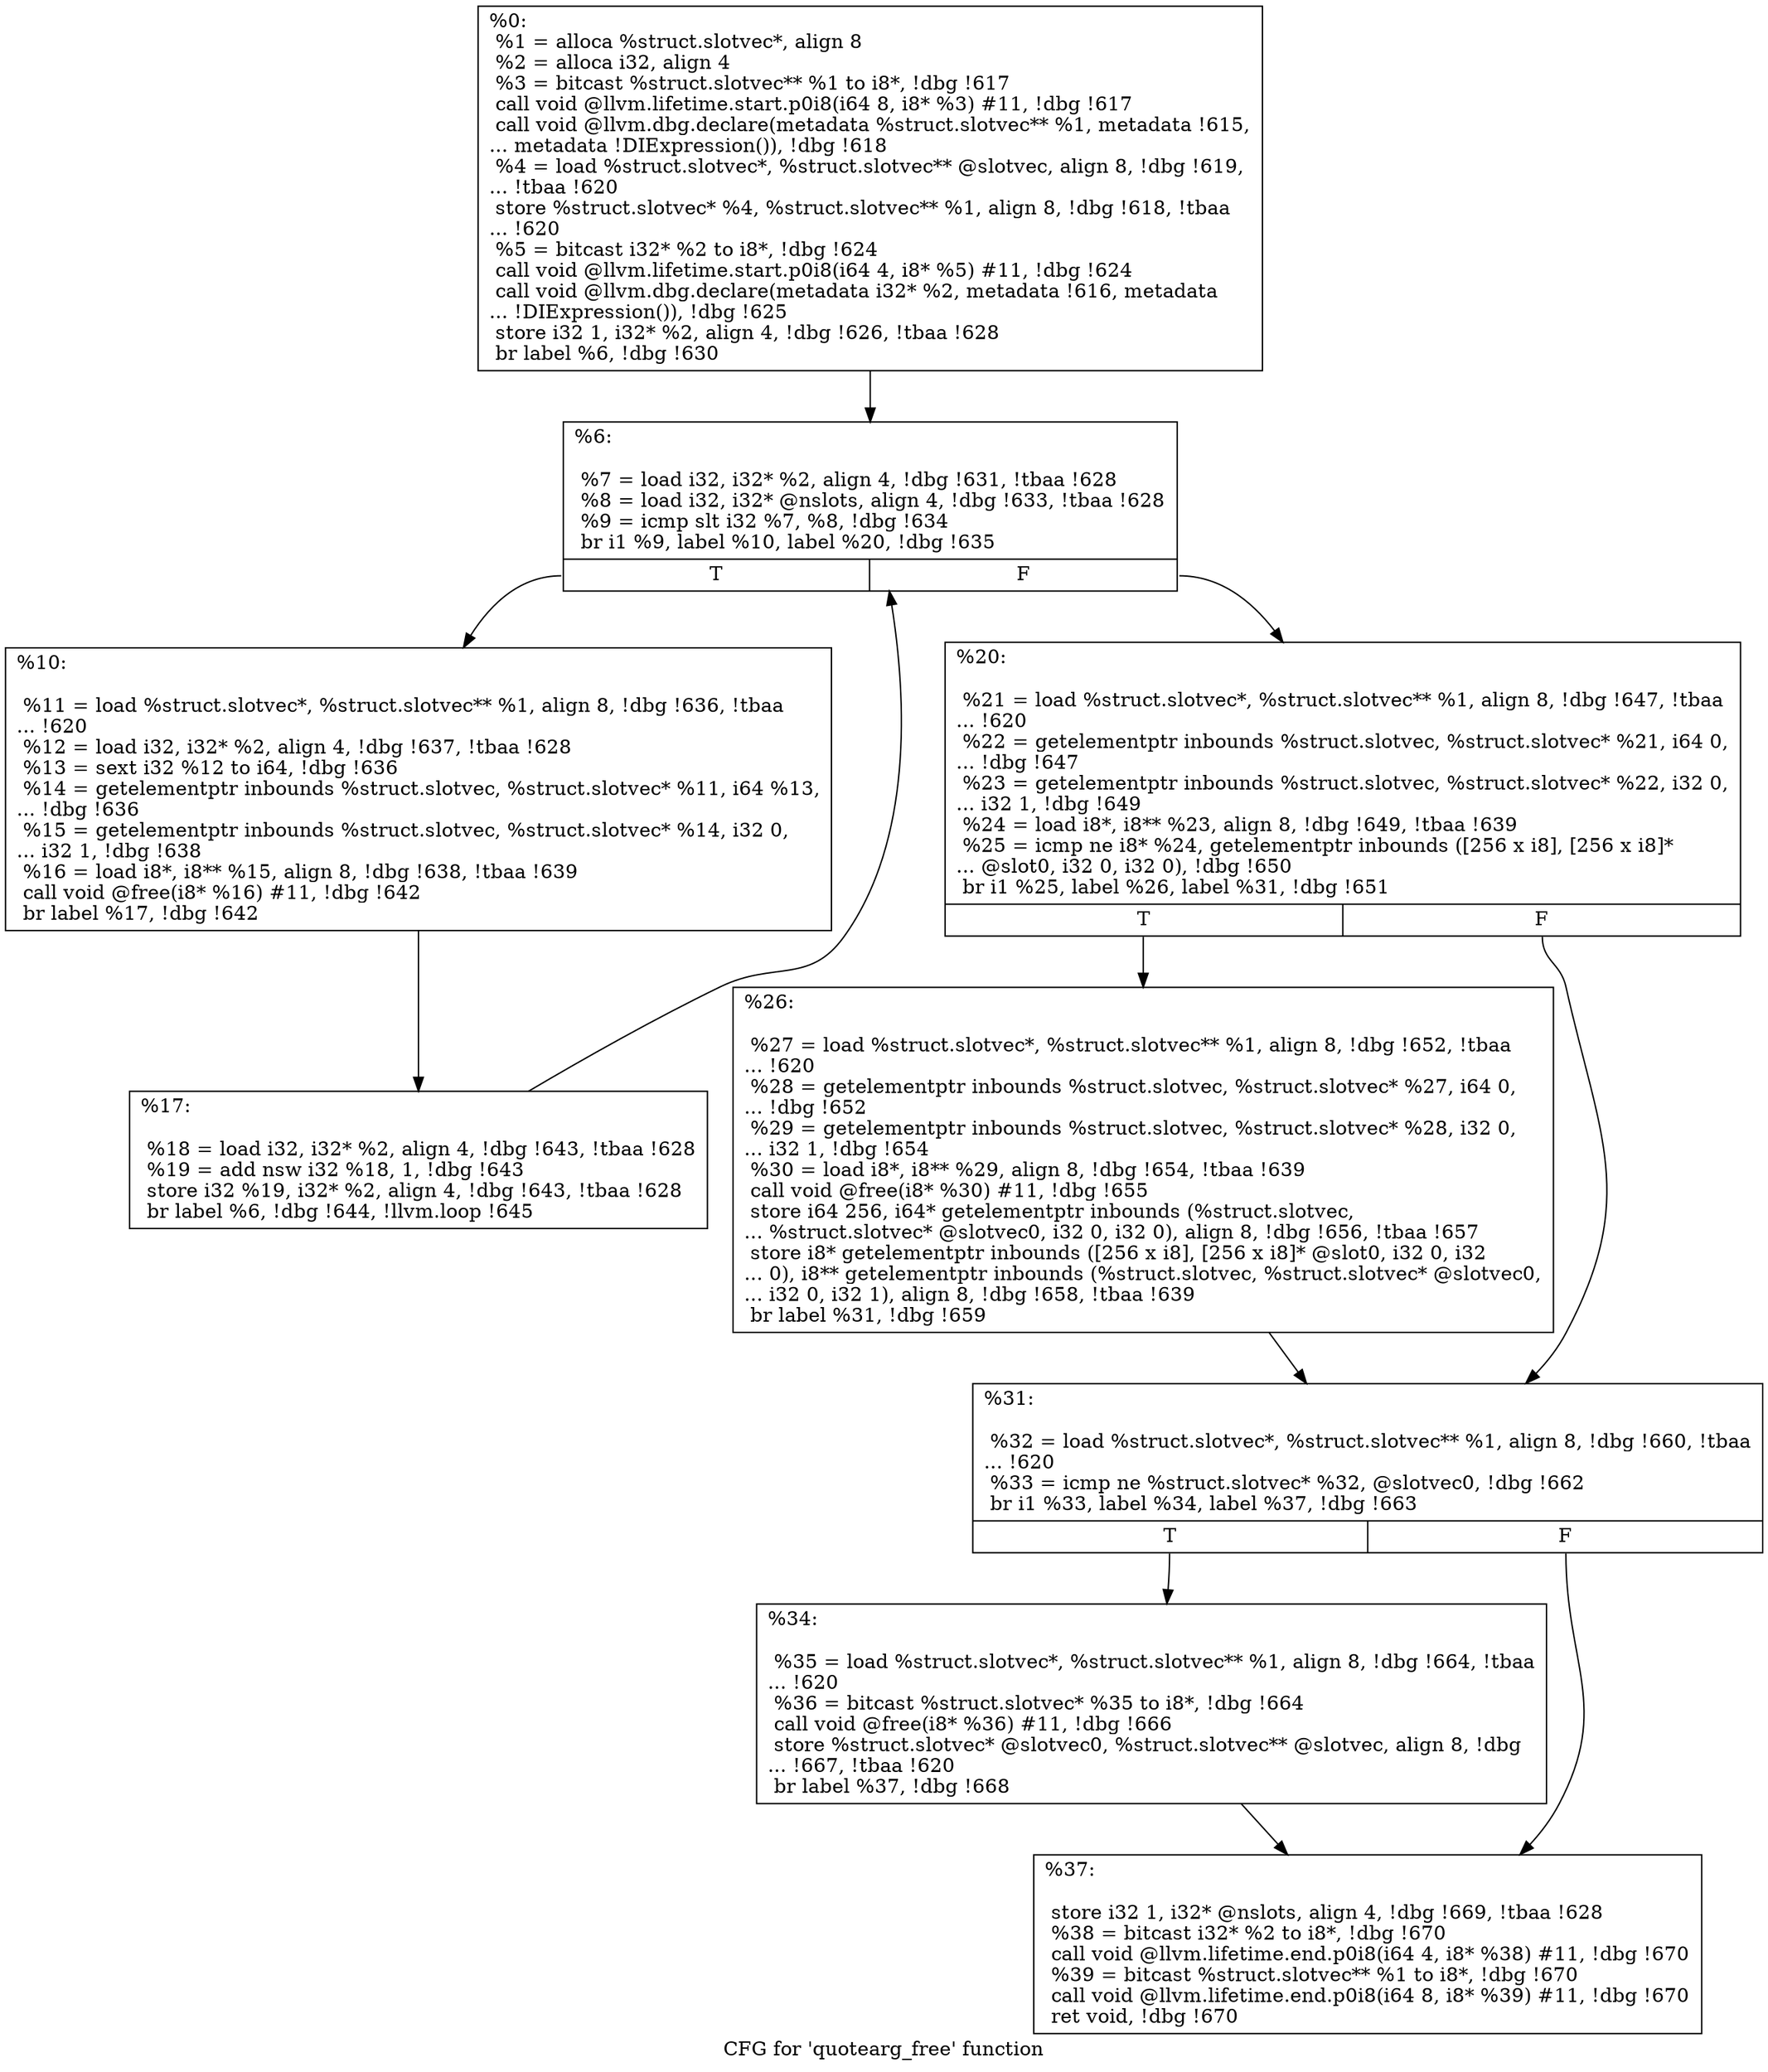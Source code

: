 digraph "CFG for 'quotearg_free' function" {
	label="CFG for 'quotearg_free' function";

	Node0x1422040 [shape=record,label="{%0:\l  %1 = alloca %struct.slotvec*, align 8\l  %2 = alloca i32, align 4\l  %3 = bitcast %struct.slotvec** %1 to i8*, !dbg !617\l  call void @llvm.lifetime.start.p0i8(i64 8, i8* %3) #11, !dbg !617\l  call void @llvm.dbg.declare(metadata %struct.slotvec** %1, metadata !615,\l... metadata !DIExpression()), !dbg !618\l  %4 = load %struct.slotvec*, %struct.slotvec** @slotvec, align 8, !dbg !619,\l... !tbaa !620\l  store %struct.slotvec* %4, %struct.slotvec** %1, align 8, !dbg !618, !tbaa\l... !620\l  %5 = bitcast i32* %2 to i8*, !dbg !624\l  call void @llvm.lifetime.start.p0i8(i64 4, i8* %5) #11, !dbg !624\l  call void @llvm.dbg.declare(metadata i32* %2, metadata !616, metadata\l... !DIExpression()), !dbg !625\l  store i32 1, i32* %2, align 4, !dbg !626, !tbaa !628\l  br label %6, !dbg !630\l}"];
	Node0x1422040 -> Node0x1422090;
	Node0x1422090 [shape=record,label="{%6:\l\l  %7 = load i32, i32* %2, align 4, !dbg !631, !tbaa !628\l  %8 = load i32, i32* @nslots, align 4, !dbg !633, !tbaa !628\l  %9 = icmp slt i32 %7, %8, !dbg !634\l  br i1 %9, label %10, label %20, !dbg !635\l|{<s0>T|<s1>F}}"];
	Node0x1422090:s0 -> Node0x14220e0;
	Node0x1422090:s1 -> Node0x13d5630;
	Node0x14220e0 [shape=record,label="{%10:\l\l  %11 = load %struct.slotvec*, %struct.slotvec** %1, align 8, !dbg !636, !tbaa\l... !620\l  %12 = load i32, i32* %2, align 4, !dbg !637, !tbaa !628\l  %13 = sext i32 %12 to i64, !dbg !636\l  %14 = getelementptr inbounds %struct.slotvec, %struct.slotvec* %11, i64 %13,\l... !dbg !636\l  %15 = getelementptr inbounds %struct.slotvec, %struct.slotvec* %14, i32 0,\l... i32 1, !dbg !638\l  %16 = load i8*, i8** %15, align 8, !dbg !638, !tbaa !639\l  call void @free(i8* %16) #11, !dbg !642\l  br label %17, !dbg !642\l}"];
	Node0x14220e0 -> Node0x13d55e0;
	Node0x13d55e0 [shape=record,label="{%17:\l\l  %18 = load i32, i32* %2, align 4, !dbg !643, !tbaa !628\l  %19 = add nsw i32 %18, 1, !dbg !643\l  store i32 %19, i32* %2, align 4, !dbg !643, !tbaa !628\l  br label %6, !dbg !644, !llvm.loop !645\l}"];
	Node0x13d55e0 -> Node0x1422090;
	Node0x13d5630 [shape=record,label="{%20:\l\l  %21 = load %struct.slotvec*, %struct.slotvec** %1, align 8, !dbg !647, !tbaa\l... !620\l  %22 = getelementptr inbounds %struct.slotvec, %struct.slotvec* %21, i64 0,\l... !dbg !647\l  %23 = getelementptr inbounds %struct.slotvec, %struct.slotvec* %22, i32 0,\l... i32 1, !dbg !649\l  %24 = load i8*, i8** %23, align 8, !dbg !649, !tbaa !639\l  %25 = icmp ne i8* %24, getelementptr inbounds ([256 x i8], [256 x i8]*\l... @slot0, i32 0, i32 0), !dbg !650\l  br i1 %25, label %26, label %31, !dbg !651\l|{<s0>T|<s1>F}}"];
	Node0x13d5630:s0 -> Node0x13d5680;
	Node0x13d5630:s1 -> Node0x13d56d0;
	Node0x13d5680 [shape=record,label="{%26:\l\l  %27 = load %struct.slotvec*, %struct.slotvec** %1, align 8, !dbg !652, !tbaa\l... !620\l  %28 = getelementptr inbounds %struct.slotvec, %struct.slotvec* %27, i64 0,\l... !dbg !652\l  %29 = getelementptr inbounds %struct.slotvec, %struct.slotvec* %28, i32 0,\l... i32 1, !dbg !654\l  %30 = load i8*, i8** %29, align 8, !dbg !654, !tbaa !639\l  call void @free(i8* %30) #11, !dbg !655\l  store i64 256, i64* getelementptr inbounds (%struct.slotvec,\l... %struct.slotvec* @slotvec0, i32 0, i32 0), align 8, !dbg !656, !tbaa !657\l  store i8* getelementptr inbounds ([256 x i8], [256 x i8]* @slot0, i32 0, i32\l... 0), i8** getelementptr inbounds (%struct.slotvec, %struct.slotvec* @slotvec0,\l... i32 0, i32 1), align 8, !dbg !658, !tbaa !639\l  br label %31, !dbg !659\l}"];
	Node0x13d5680 -> Node0x13d56d0;
	Node0x13d56d0 [shape=record,label="{%31:\l\l  %32 = load %struct.slotvec*, %struct.slotvec** %1, align 8, !dbg !660, !tbaa\l... !620\l  %33 = icmp ne %struct.slotvec* %32, @slotvec0, !dbg !662\l  br i1 %33, label %34, label %37, !dbg !663\l|{<s0>T|<s1>F}}"];
	Node0x13d56d0:s0 -> Node0x13d5720;
	Node0x13d56d0:s1 -> Node0x13d5770;
	Node0x13d5720 [shape=record,label="{%34:\l\l  %35 = load %struct.slotvec*, %struct.slotvec** %1, align 8, !dbg !664, !tbaa\l... !620\l  %36 = bitcast %struct.slotvec* %35 to i8*, !dbg !664\l  call void @free(i8* %36) #11, !dbg !666\l  store %struct.slotvec* @slotvec0, %struct.slotvec** @slotvec, align 8, !dbg\l... !667, !tbaa !620\l  br label %37, !dbg !668\l}"];
	Node0x13d5720 -> Node0x13d5770;
	Node0x13d5770 [shape=record,label="{%37:\l\l  store i32 1, i32* @nslots, align 4, !dbg !669, !tbaa !628\l  %38 = bitcast i32* %2 to i8*, !dbg !670\l  call void @llvm.lifetime.end.p0i8(i64 4, i8* %38) #11, !dbg !670\l  %39 = bitcast %struct.slotvec** %1 to i8*, !dbg !670\l  call void @llvm.lifetime.end.p0i8(i64 8, i8* %39) #11, !dbg !670\l  ret void, !dbg !670\l}"];
}

